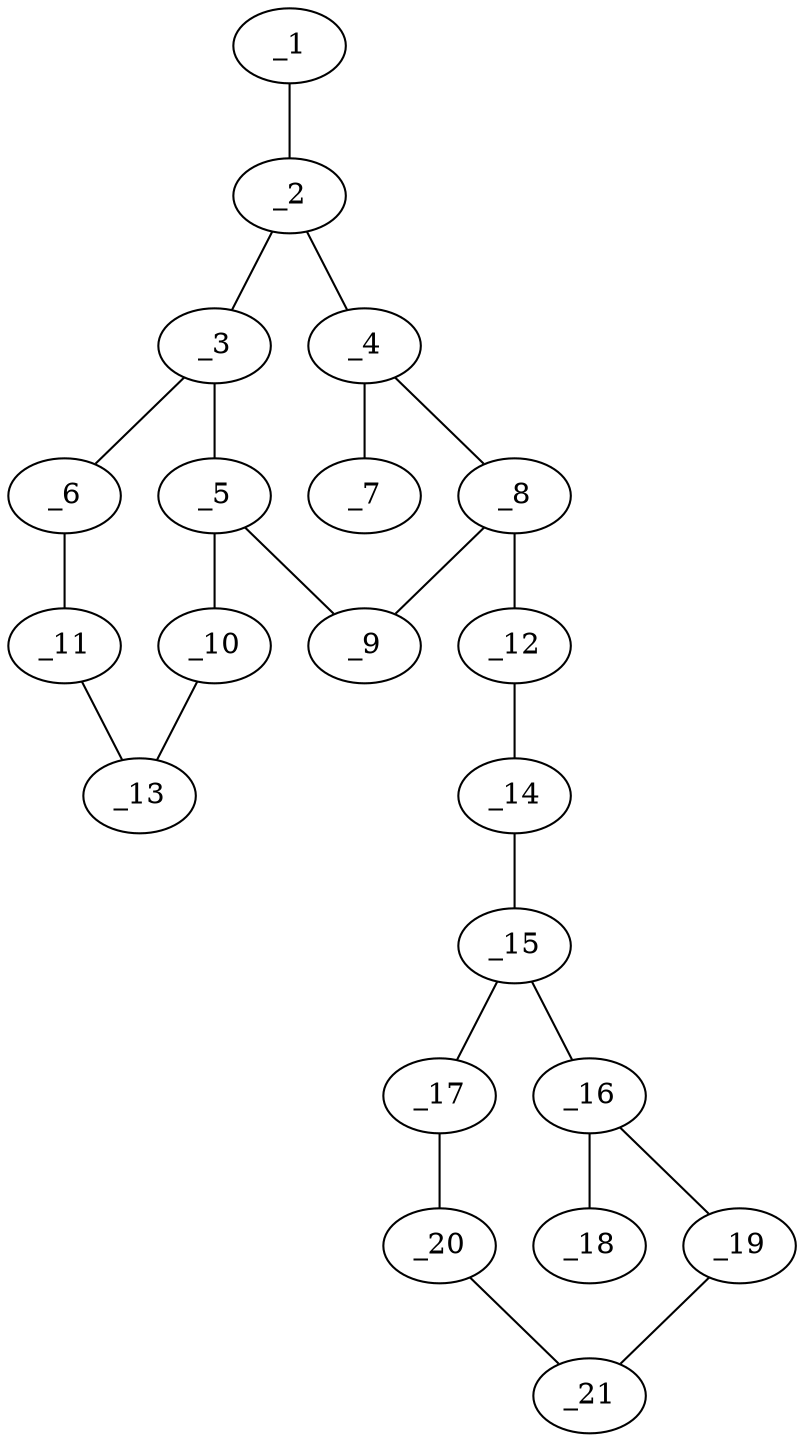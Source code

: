 graph molid64054 {
	_1	 [charge=0,
		chem=1,
		symbol="C  ",
		x="6.3301",
		y="-3"];
	_2	 [charge=0,
		chem=1,
		symbol="C  ",
		x="6.3301",
		y="-2"];
	_1 -- _2	 [valence=1];
	_3	 [charge=0,
		chem=1,
		symbol="C  ",
		x="7.1961",
		y="-1.5"];
	_2 -- _3	 [valence=2];
	_4	 [charge=1,
		chem=4,
		symbol="N  ",
		x="5.4641",
		y="-1.5"];
	_2 -- _4	 [valence=1];
	_5	 [charge=0,
		chem=1,
		symbol="C  ",
		x="7.1961",
		y="-0.5"];
	_3 -- _5	 [valence=1];
	_6	 [charge=0,
		chem=1,
		symbol="C  ",
		x="8.0622",
		y="-2"];
	_3 -- _6	 [valence=1];
	_7	 [charge=0,
		chem=2,
		symbol="O  ",
		x="4.5981",
		y="-2"];
	_4 -- _7	 [valence=2];
	_8	 [charge="-1",
		chem=1,
		symbol="C  ",
		x="5.4641",
		y="-0.5"];
	_4 -- _8	 [valence=1];
	_9	 [charge=0,
		chem=4,
		symbol="N  ",
		x="6.3301",
		y=0];
	_5 -- _9	 [valence=2];
	_10	 [charge=0,
		chem=1,
		symbol="C  ",
		x="8.0622",
		y=0];
	_5 -- _10	 [valence=1];
	_11	 [charge=0,
		chem=1,
		symbol="C  ",
		x="8.9282",
		y="-1.5"];
	_6 -- _11	 [valence=2];
	_8 -- _9	 [valence=1];
	_12	 [charge=0,
		chem=1,
		symbol="C  ",
		x="4.5981",
		y=0];
	_8 -- _12	 [valence=1];
	_13	 [charge=0,
		chem=1,
		symbol="C  ",
		x="8.9282",
		y="-0.5"];
	_10 -- _13	 [valence=2];
	_11 -- _13	 [valence=1];
	_14	 [charge=0,
		chem=5,
		symbol="S  ",
		x="4.5981",
		y=1];
	_12 -- _14	 [valence=1];
	_15	 [charge=0,
		chem=1,
		symbol="C  ",
		x="3.7321",
		y="1.5"];
	_14 -- _15	 [valence=1];
	_16	 [charge=0,
		chem=1,
		symbol="C  ",
		x="2.866",
		y=1];
	_15 -- _16	 [valence=2];
	_17	 [charge=0,
		chem=1,
		symbol="C  ",
		x="3.7321",
		y="2.5"];
	_15 -- _17	 [valence=1];
	_18	 [charge=0,
		chem=1,
		symbol="C  ",
		x="2.866",
		y=0];
	_16 -- _18	 [valence=1];
	_19	 [charge=0,
		chem=1,
		symbol="C  ",
		x=2,
		y="1.5"];
	_16 -- _19	 [valence=1];
	_20	 [charge=0,
		chem=1,
		symbol="C  ",
		x="2.866",
		y=3];
	_17 -- _20	 [valence=2];
	_21	 [charge=0,
		chem=1,
		symbol="C  ",
		x=2,
		y="2.5"];
	_19 -- _21	 [valence=2];
	_20 -- _21	 [valence=1];
}

